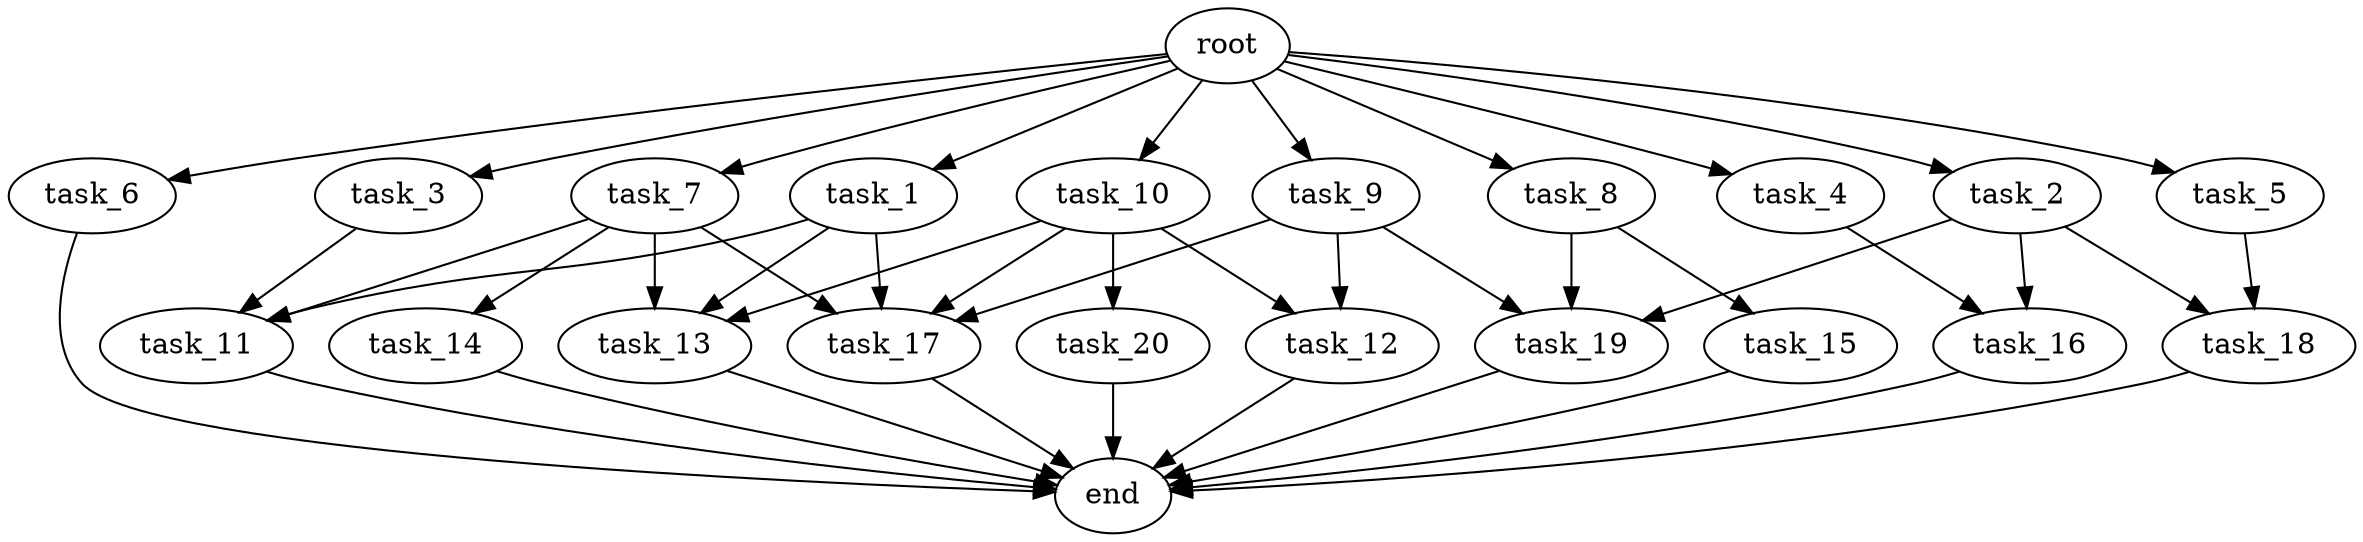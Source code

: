 digraph G {
  root [size="0.000000e+00"];
  task_1 [size="1.988038e+09"];
  task_2 [size="8.875308e+09"];
  task_3 [size="8.636713e+09"];
  task_4 [size="2.178665e+09"];
  task_5 [size="1.130172e+09"];
  task_6 [size="6.329457e+09"];
  task_7 [size="3.245810e+09"];
  task_8 [size="1.674436e+09"];
  task_9 [size="2.761724e+09"];
  task_10 [size="1.197376e+09"];
  task_11 [size="7.891649e+09"];
  task_12 [size="9.028963e+07"];
  task_13 [size="4.208917e+08"];
  task_14 [size="7.834969e+09"];
  task_15 [size="4.753232e+09"];
  task_16 [size="5.962527e+09"];
  task_17 [size="3.714615e+09"];
  task_18 [size="8.957095e+08"];
  task_19 [size="1.577827e+09"];
  task_20 [size="9.149241e+08"];
  end [size="0.000000e+00"];

  root -> task_1 [size="1.000000e-12"];
  root -> task_2 [size="1.000000e-12"];
  root -> task_3 [size="1.000000e-12"];
  root -> task_4 [size="1.000000e-12"];
  root -> task_5 [size="1.000000e-12"];
  root -> task_6 [size="1.000000e-12"];
  root -> task_7 [size="1.000000e-12"];
  root -> task_8 [size="1.000000e-12"];
  root -> task_9 [size="1.000000e-12"];
  root -> task_10 [size="1.000000e-12"];
  task_1 -> task_11 [size="2.630550e+08"];
  task_1 -> task_13 [size="1.402972e+07"];
  task_1 -> task_17 [size="9.286538e+07"];
  task_2 -> task_16 [size="2.981263e+08"];
  task_2 -> task_18 [size="4.478548e+07"];
  task_2 -> task_19 [size="5.259423e+07"];
  task_3 -> task_11 [size="2.630550e+08"];
  task_4 -> task_16 [size="2.981263e+08"];
  task_5 -> task_18 [size="4.478548e+07"];
  task_6 -> end [size="1.000000e-12"];
  task_7 -> task_11 [size="2.630550e+08"];
  task_7 -> task_13 [size="1.402972e+07"];
  task_7 -> task_14 [size="7.834969e+08"];
  task_7 -> task_17 [size="9.286538e+07"];
  task_8 -> task_15 [size="4.753232e+08"];
  task_8 -> task_19 [size="5.259423e+07"];
  task_9 -> task_12 [size="4.514481e+06"];
  task_9 -> task_17 [size="9.286538e+07"];
  task_9 -> task_19 [size="5.259423e+07"];
  task_10 -> task_12 [size="4.514481e+06"];
  task_10 -> task_13 [size="1.402972e+07"];
  task_10 -> task_17 [size="9.286538e+07"];
  task_10 -> task_20 [size="9.149241e+07"];
  task_11 -> end [size="1.000000e-12"];
  task_12 -> end [size="1.000000e-12"];
  task_13 -> end [size="1.000000e-12"];
  task_14 -> end [size="1.000000e-12"];
  task_15 -> end [size="1.000000e-12"];
  task_16 -> end [size="1.000000e-12"];
  task_17 -> end [size="1.000000e-12"];
  task_18 -> end [size="1.000000e-12"];
  task_19 -> end [size="1.000000e-12"];
  task_20 -> end [size="1.000000e-12"];
}
